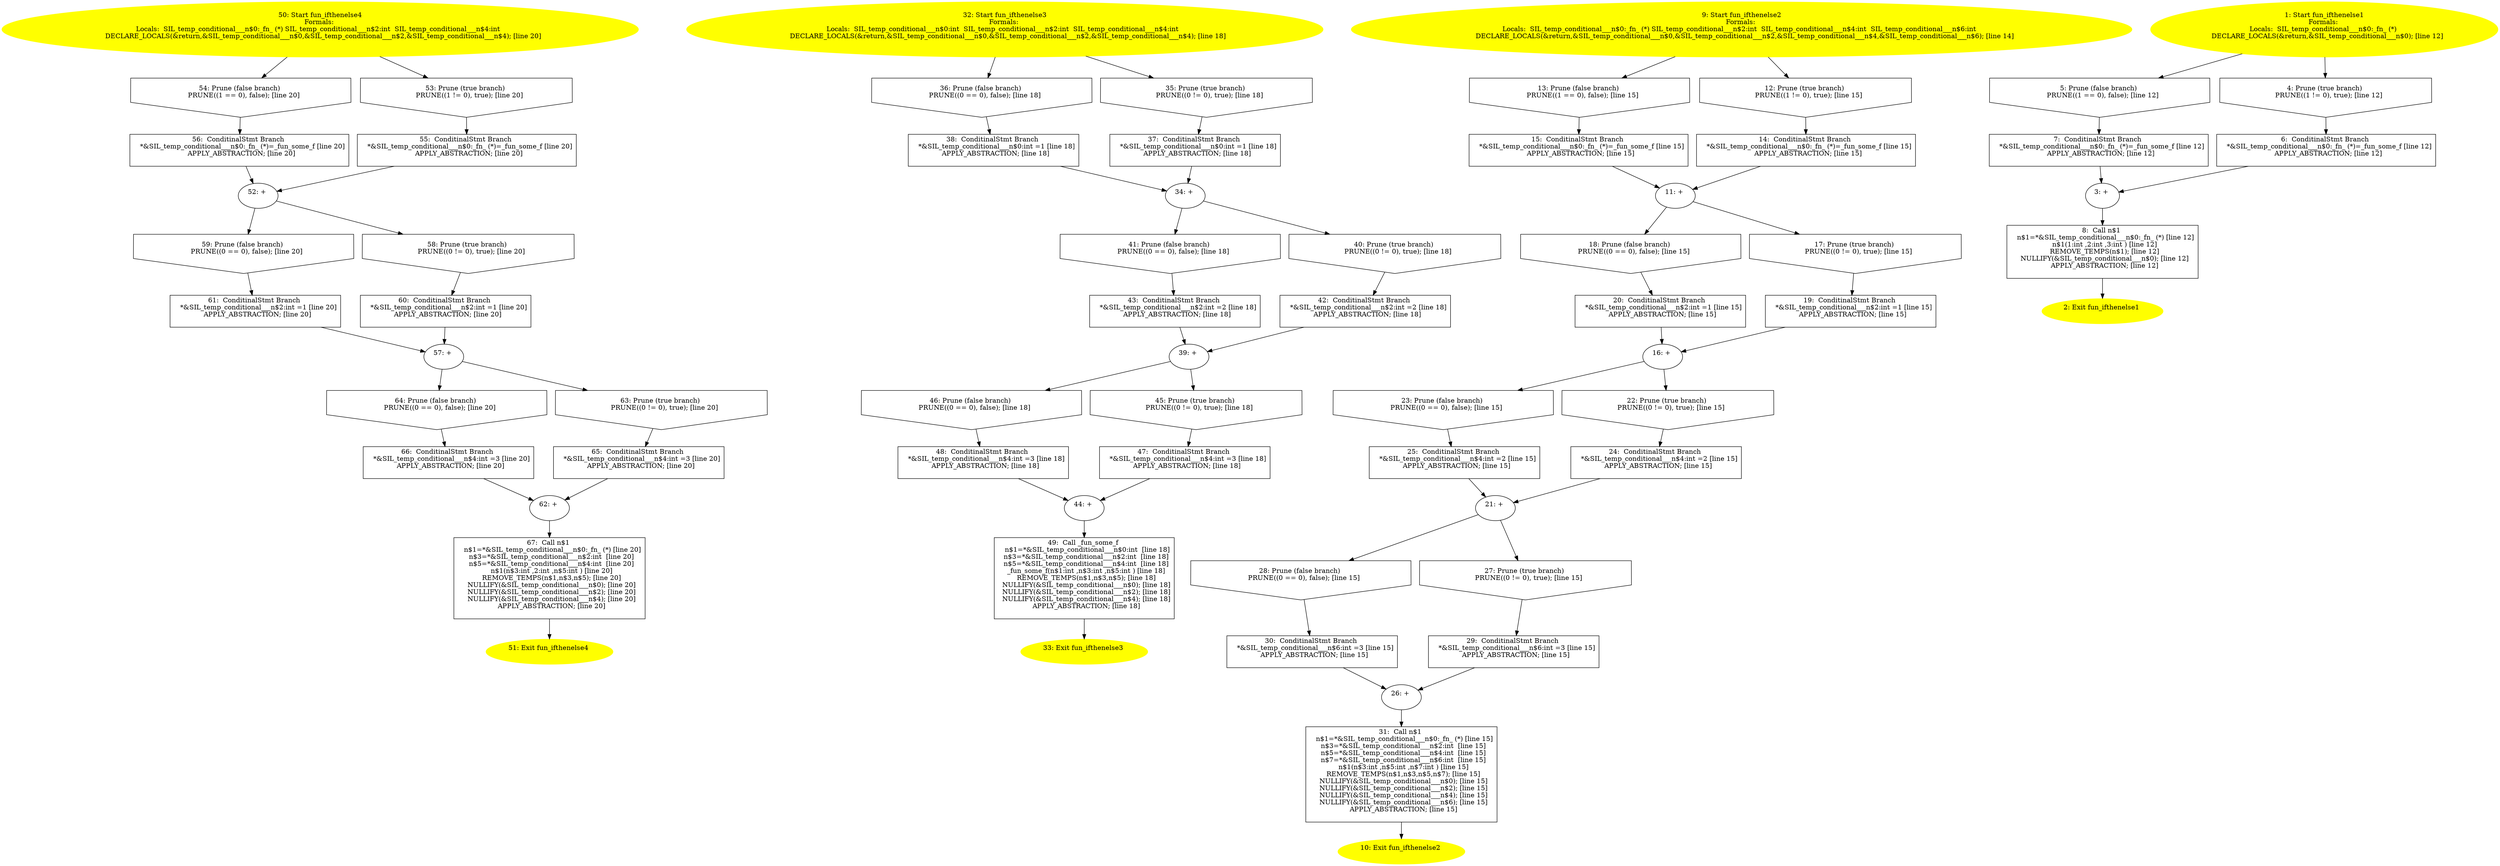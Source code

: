 /* @generated */
digraph iCFG {
67 [label="67:  Call n$1 \n   n$1=*&SIL_temp_conditional___n$0:_fn_ (*) [line 20]\n  n$3=*&SIL_temp_conditional___n$2:int  [line 20]\n  n$5=*&SIL_temp_conditional___n$4:int  [line 20]\n  n$1(n$3:int ,2:int ,n$5:int ) [line 20]\n  REMOVE_TEMPS(n$1,n$3,n$5); [line 20]\n  NULLIFY(&SIL_temp_conditional___n$0); [line 20]\n  NULLIFY(&SIL_temp_conditional___n$2); [line 20]\n  NULLIFY(&SIL_temp_conditional___n$4); [line 20]\n  APPLY_ABSTRACTION; [line 20]\n " shape="box"]
	

	 67 -> 51 ;
66 [label="66:  ConditinalStmt Branch \n   *&SIL_temp_conditional___n$4:int =3 [line 20]\n  APPLY_ABSTRACTION; [line 20]\n " shape="box"]
	

	 66 -> 62 ;
65 [label="65:  ConditinalStmt Branch \n   *&SIL_temp_conditional___n$4:int =3 [line 20]\n  APPLY_ABSTRACTION; [line 20]\n " shape="box"]
	

	 65 -> 62 ;
64 [label="64: Prune (false branch) \n   PRUNE((0 == 0), false); [line 20]\n " shape="invhouse"]
	

	 64 -> 66 ;
63 [label="63: Prune (true branch) \n   PRUNE((0 != 0), true); [line 20]\n " shape="invhouse"]
	

	 63 -> 65 ;
62 [label="62: + \n  " ]
	

	 62 -> 67 ;
61 [label="61:  ConditinalStmt Branch \n   *&SIL_temp_conditional___n$2:int =1 [line 20]\n  APPLY_ABSTRACTION; [line 20]\n " shape="box"]
	

	 61 -> 57 ;
60 [label="60:  ConditinalStmt Branch \n   *&SIL_temp_conditional___n$2:int =1 [line 20]\n  APPLY_ABSTRACTION; [line 20]\n " shape="box"]
	

	 60 -> 57 ;
59 [label="59: Prune (false branch) \n   PRUNE((0 == 0), false); [line 20]\n " shape="invhouse"]
	

	 59 -> 61 ;
58 [label="58: Prune (true branch) \n   PRUNE((0 != 0), true); [line 20]\n " shape="invhouse"]
	

	 58 -> 60 ;
57 [label="57: + \n  " ]
	

	 57 -> 63 ;
	 57 -> 64 ;
56 [label="56:  ConditinalStmt Branch \n   *&SIL_temp_conditional___n$0:_fn_ (*)=_fun_some_f [line 20]\n  APPLY_ABSTRACTION; [line 20]\n " shape="box"]
	

	 56 -> 52 ;
55 [label="55:  ConditinalStmt Branch \n   *&SIL_temp_conditional___n$0:_fn_ (*)=_fun_some_f [line 20]\n  APPLY_ABSTRACTION; [line 20]\n " shape="box"]
	

	 55 -> 52 ;
54 [label="54: Prune (false branch) \n   PRUNE((1 == 0), false); [line 20]\n " shape="invhouse"]
	

	 54 -> 56 ;
53 [label="53: Prune (true branch) \n   PRUNE((1 != 0), true); [line 20]\n " shape="invhouse"]
	

	 53 -> 55 ;
52 [label="52: + \n  " ]
	

	 52 -> 58 ;
	 52 -> 59 ;
51 [label="51: Exit fun_ifthenelse4 \n  " color=yellow style=filled]
	

50 [label="50: Start fun_ifthenelse4\nFormals: \nLocals:  SIL_temp_conditional___n$0:_fn_ (*) SIL_temp_conditional___n$2:int  SIL_temp_conditional___n$4:int  \n   DECLARE_LOCALS(&return,&SIL_temp_conditional___n$0,&SIL_temp_conditional___n$2,&SIL_temp_conditional___n$4); [line 20]\n " color=yellow style=filled]
	

	 50 -> 53 ;
	 50 -> 54 ;
49 [label="49:  Call _fun_some_f \n   n$1=*&SIL_temp_conditional___n$0:int  [line 18]\n  n$3=*&SIL_temp_conditional___n$2:int  [line 18]\n  n$5=*&SIL_temp_conditional___n$4:int  [line 18]\n  _fun_some_f(n$1:int ,n$3:int ,n$5:int ) [line 18]\n  REMOVE_TEMPS(n$1,n$3,n$5); [line 18]\n  NULLIFY(&SIL_temp_conditional___n$0); [line 18]\n  NULLIFY(&SIL_temp_conditional___n$2); [line 18]\n  NULLIFY(&SIL_temp_conditional___n$4); [line 18]\n  APPLY_ABSTRACTION; [line 18]\n " shape="box"]
	

	 49 -> 33 ;
48 [label="48:  ConditinalStmt Branch \n   *&SIL_temp_conditional___n$4:int =3 [line 18]\n  APPLY_ABSTRACTION; [line 18]\n " shape="box"]
	

	 48 -> 44 ;
47 [label="47:  ConditinalStmt Branch \n   *&SIL_temp_conditional___n$4:int =3 [line 18]\n  APPLY_ABSTRACTION; [line 18]\n " shape="box"]
	

	 47 -> 44 ;
46 [label="46: Prune (false branch) \n   PRUNE((0 == 0), false); [line 18]\n " shape="invhouse"]
	

	 46 -> 48 ;
45 [label="45: Prune (true branch) \n   PRUNE((0 != 0), true); [line 18]\n " shape="invhouse"]
	

	 45 -> 47 ;
44 [label="44: + \n  " ]
	

	 44 -> 49 ;
43 [label="43:  ConditinalStmt Branch \n   *&SIL_temp_conditional___n$2:int =2 [line 18]\n  APPLY_ABSTRACTION; [line 18]\n " shape="box"]
	

	 43 -> 39 ;
42 [label="42:  ConditinalStmt Branch \n   *&SIL_temp_conditional___n$2:int =2 [line 18]\n  APPLY_ABSTRACTION; [line 18]\n " shape="box"]
	

	 42 -> 39 ;
41 [label="41: Prune (false branch) \n   PRUNE((0 == 0), false); [line 18]\n " shape="invhouse"]
	

	 41 -> 43 ;
40 [label="40: Prune (true branch) \n   PRUNE((0 != 0), true); [line 18]\n " shape="invhouse"]
	

	 40 -> 42 ;
39 [label="39: + \n  " ]
	

	 39 -> 45 ;
	 39 -> 46 ;
38 [label="38:  ConditinalStmt Branch \n   *&SIL_temp_conditional___n$0:int =1 [line 18]\n  APPLY_ABSTRACTION; [line 18]\n " shape="box"]
	

	 38 -> 34 ;
37 [label="37:  ConditinalStmt Branch \n   *&SIL_temp_conditional___n$0:int =1 [line 18]\n  APPLY_ABSTRACTION; [line 18]\n " shape="box"]
	

	 37 -> 34 ;
36 [label="36: Prune (false branch) \n   PRUNE((0 == 0), false); [line 18]\n " shape="invhouse"]
	

	 36 -> 38 ;
35 [label="35: Prune (true branch) \n   PRUNE((0 != 0), true); [line 18]\n " shape="invhouse"]
	

	 35 -> 37 ;
34 [label="34: + \n  " ]
	

	 34 -> 40 ;
	 34 -> 41 ;
33 [label="33: Exit fun_ifthenelse3 \n  " color=yellow style=filled]
	

32 [label="32: Start fun_ifthenelse3\nFormals: \nLocals:  SIL_temp_conditional___n$0:int  SIL_temp_conditional___n$2:int  SIL_temp_conditional___n$4:int  \n   DECLARE_LOCALS(&return,&SIL_temp_conditional___n$0,&SIL_temp_conditional___n$2,&SIL_temp_conditional___n$4); [line 18]\n " color=yellow style=filled]
	

	 32 -> 35 ;
	 32 -> 36 ;
31 [label="31:  Call n$1 \n   n$1=*&SIL_temp_conditional___n$0:_fn_ (*) [line 15]\n  n$3=*&SIL_temp_conditional___n$2:int  [line 15]\n  n$5=*&SIL_temp_conditional___n$4:int  [line 15]\n  n$7=*&SIL_temp_conditional___n$6:int  [line 15]\n  n$1(n$3:int ,n$5:int ,n$7:int ) [line 15]\n  REMOVE_TEMPS(n$1,n$3,n$5,n$7); [line 15]\n  NULLIFY(&SIL_temp_conditional___n$0); [line 15]\n  NULLIFY(&SIL_temp_conditional___n$2); [line 15]\n  NULLIFY(&SIL_temp_conditional___n$4); [line 15]\n  NULLIFY(&SIL_temp_conditional___n$6); [line 15]\n  APPLY_ABSTRACTION; [line 15]\n " shape="box"]
	

	 31 -> 10 ;
30 [label="30:  ConditinalStmt Branch \n   *&SIL_temp_conditional___n$6:int =3 [line 15]\n  APPLY_ABSTRACTION; [line 15]\n " shape="box"]
	

	 30 -> 26 ;
29 [label="29:  ConditinalStmt Branch \n   *&SIL_temp_conditional___n$6:int =3 [line 15]\n  APPLY_ABSTRACTION; [line 15]\n " shape="box"]
	

	 29 -> 26 ;
28 [label="28: Prune (false branch) \n   PRUNE((0 == 0), false); [line 15]\n " shape="invhouse"]
	

	 28 -> 30 ;
27 [label="27: Prune (true branch) \n   PRUNE((0 != 0), true); [line 15]\n " shape="invhouse"]
	

	 27 -> 29 ;
26 [label="26: + \n  " ]
	

	 26 -> 31 ;
25 [label="25:  ConditinalStmt Branch \n   *&SIL_temp_conditional___n$4:int =2 [line 15]\n  APPLY_ABSTRACTION; [line 15]\n " shape="box"]
	

	 25 -> 21 ;
24 [label="24:  ConditinalStmt Branch \n   *&SIL_temp_conditional___n$4:int =2 [line 15]\n  APPLY_ABSTRACTION; [line 15]\n " shape="box"]
	

	 24 -> 21 ;
23 [label="23: Prune (false branch) \n   PRUNE((0 == 0), false); [line 15]\n " shape="invhouse"]
	

	 23 -> 25 ;
22 [label="22: Prune (true branch) \n   PRUNE((0 != 0), true); [line 15]\n " shape="invhouse"]
	

	 22 -> 24 ;
21 [label="21: + \n  " ]
	

	 21 -> 27 ;
	 21 -> 28 ;
20 [label="20:  ConditinalStmt Branch \n   *&SIL_temp_conditional___n$2:int =1 [line 15]\n  APPLY_ABSTRACTION; [line 15]\n " shape="box"]
	

	 20 -> 16 ;
19 [label="19:  ConditinalStmt Branch \n   *&SIL_temp_conditional___n$2:int =1 [line 15]\n  APPLY_ABSTRACTION; [line 15]\n " shape="box"]
	

	 19 -> 16 ;
18 [label="18: Prune (false branch) \n   PRUNE((0 == 0), false); [line 15]\n " shape="invhouse"]
	

	 18 -> 20 ;
17 [label="17: Prune (true branch) \n   PRUNE((0 != 0), true); [line 15]\n " shape="invhouse"]
	

	 17 -> 19 ;
16 [label="16: + \n  " ]
	

	 16 -> 22 ;
	 16 -> 23 ;
15 [label="15:  ConditinalStmt Branch \n   *&SIL_temp_conditional___n$0:_fn_ (*)=_fun_some_f [line 15]\n  APPLY_ABSTRACTION; [line 15]\n " shape="box"]
	

	 15 -> 11 ;
14 [label="14:  ConditinalStmt Branch \n   *&SIL_temp_conditional___n$0:_fn_ (*)=_fun_some_f [line 15]\n  APPLY_ABSTRACTION; [line 15]\n " shape="box"]
	

	 14 -> 11 ;
13 [label="13: Prune (false branch) \n   PRUNE((1 == 0), false); [line 15]\n " shape="invhouse"]
	

	 13 -> 15 ;
12 [label="12: Prune (true branch) \n   PRUNE((1 != 0), true); [line 15]\n " shape="invhouse"]
	

	 12 -> 14 ;
11 [label="11: + \n  " ]
	

	 11 -> 17 ;
	 11 -> 18 ;
10 [label="10: Exit fun_ifthenelse2 \n  " color=yellow style=filled]
	

9 [label="9: Start fun_ifthenelse2\nFormals: \nLocals:  SIL_temp_conditional___n$0:_fn_ (*) SIL_temp_conditional___n$2:int  SIL_temp_conditional___n$4:int  SIL_temp_conditional___n$6:int  \n   DECLARE_LOCALS(&return,&SIL_temp_conditional___n$0,&SIL_temp_conditional___n$2,&SIL_temp_conditional___n$4,&SIL_temp_conditional___n$6); [line 14]\n " color=yellow style=filled]
	

	 9 -> 12 ;
	 9 -> 13 ;
8 [label="8:  Call n$1 \n   n$1=*&SIL_temp_conditional___n$0:_fn_ (*) [line 12]\n  n$1(1:int ,2:int ,3:int ) [line 12]\n  REMOVE_TEMPS(n$1); [line 12]\n  NULLIFY(&SIL_temp_conditional___n$0); [line 12]\n  APPLY_ABSTRACTION; [line 12]\n " shape="box"]
	

	 8 -> 2 ;
7 [label="7:  ConditinalStmt Branch \n   *&SIL_temp_conditional___n$0:_fn_ (*)=_fun_some_f [line 12]\n  APPLY_ABSTRACTION; [line 12]\n " shape="box"]
	

	 7 -> 3 ;
6 [label="6:  ConditinalStmt Branch \n   *&SIL_temp_conditional___n$0:_fn_ (*)=_fun_some_f [line 12]\n  APPLY_ABSTRACTION; [line 12]\n " shape="box"]
	

	 6 -> 3 ;
5 [label="5: Prune (false branch) \n   PRUNE((1 == 0), false); [line 12]\n " shape="invhouse"]
	

	 5 -> 7 ;
4 [label="4: Prune (true branch) \n   PRUNE((1 != 0), true); [line 12]\n " shape="invhouse"]
	

	 4 -> 6 ;
3 [label="3: + \n  " ]
	

	 3 -> 8 ;
2 [label="2: Exit fun_ifthenelse1 \n  " color=yellow style=filled]
	

1 [label="1: Start fun_ifthenelse1\nFormals: \nLocals:  SIL_temp_conditional___n$0:_fn_ (*) \n   DECLARE_LOCALS(&return,&SIL_temp_conditional___n$0); [line 12]\n " color=yellow style=filled]
	

	 1 -> 4 ;
	 1 -> 5 ;
}
